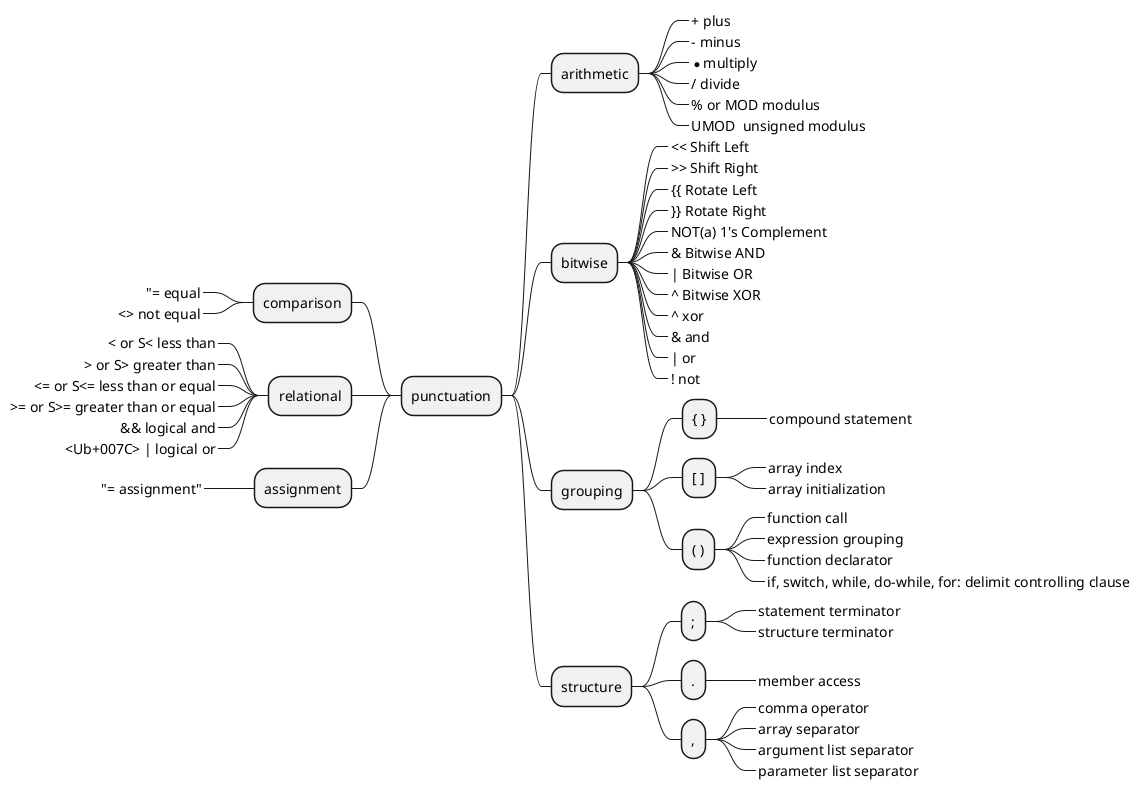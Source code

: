 @startmindmap
+ punctuation
++ arithmetic
+++_ + plus
+++_ - minus
+++_ * multiply
+++_ / divide
+++_ % or MOD modulus
+++_ UMOD  unsigned modulus
-- comparison
---_ "= equal
---_ <> not equal
-- relational
---_ < or S< less than
---_ > or S> greater than
---_ <= or S<= less than or equal
---_ >= or S>= greater than or equal
---_ && logical and
---_ <Ub+007C> <U+007C> logical or
++ bitwise
+++_ << Shift Left
+++_ >> Shift Right
+++_ {{ Rotate Left
+++_ }} Rotate Right
+++_ NOT(a) 1's Complement
+++_ & Bitwise AND
+++_ | Bitwise OR
+++_ ^ Bitwise XOR
+++_ ^ xor
+++_ & and
+++_ | or
+++_ ! not
-- assignment
---_ "= assignment"
++ grouping
+++ { }
++++_ compound statement
+++ [ ]
++++_ array index
++++_ array initialization
+++ ( )
++++_ function call
++++_ expression grouping
++++_ function declarator
++++_ if, switch, while, do-while, for: delimit controlling clause
++ structure
+++ ;
++++_ statement terminator
++++_ structure terminator
+++ .
++++_ member access
+++ ,
++++_ comma operator
++++_ array separator
++++_ argument list separator
++++_ parameter list separator 





@endmindmap